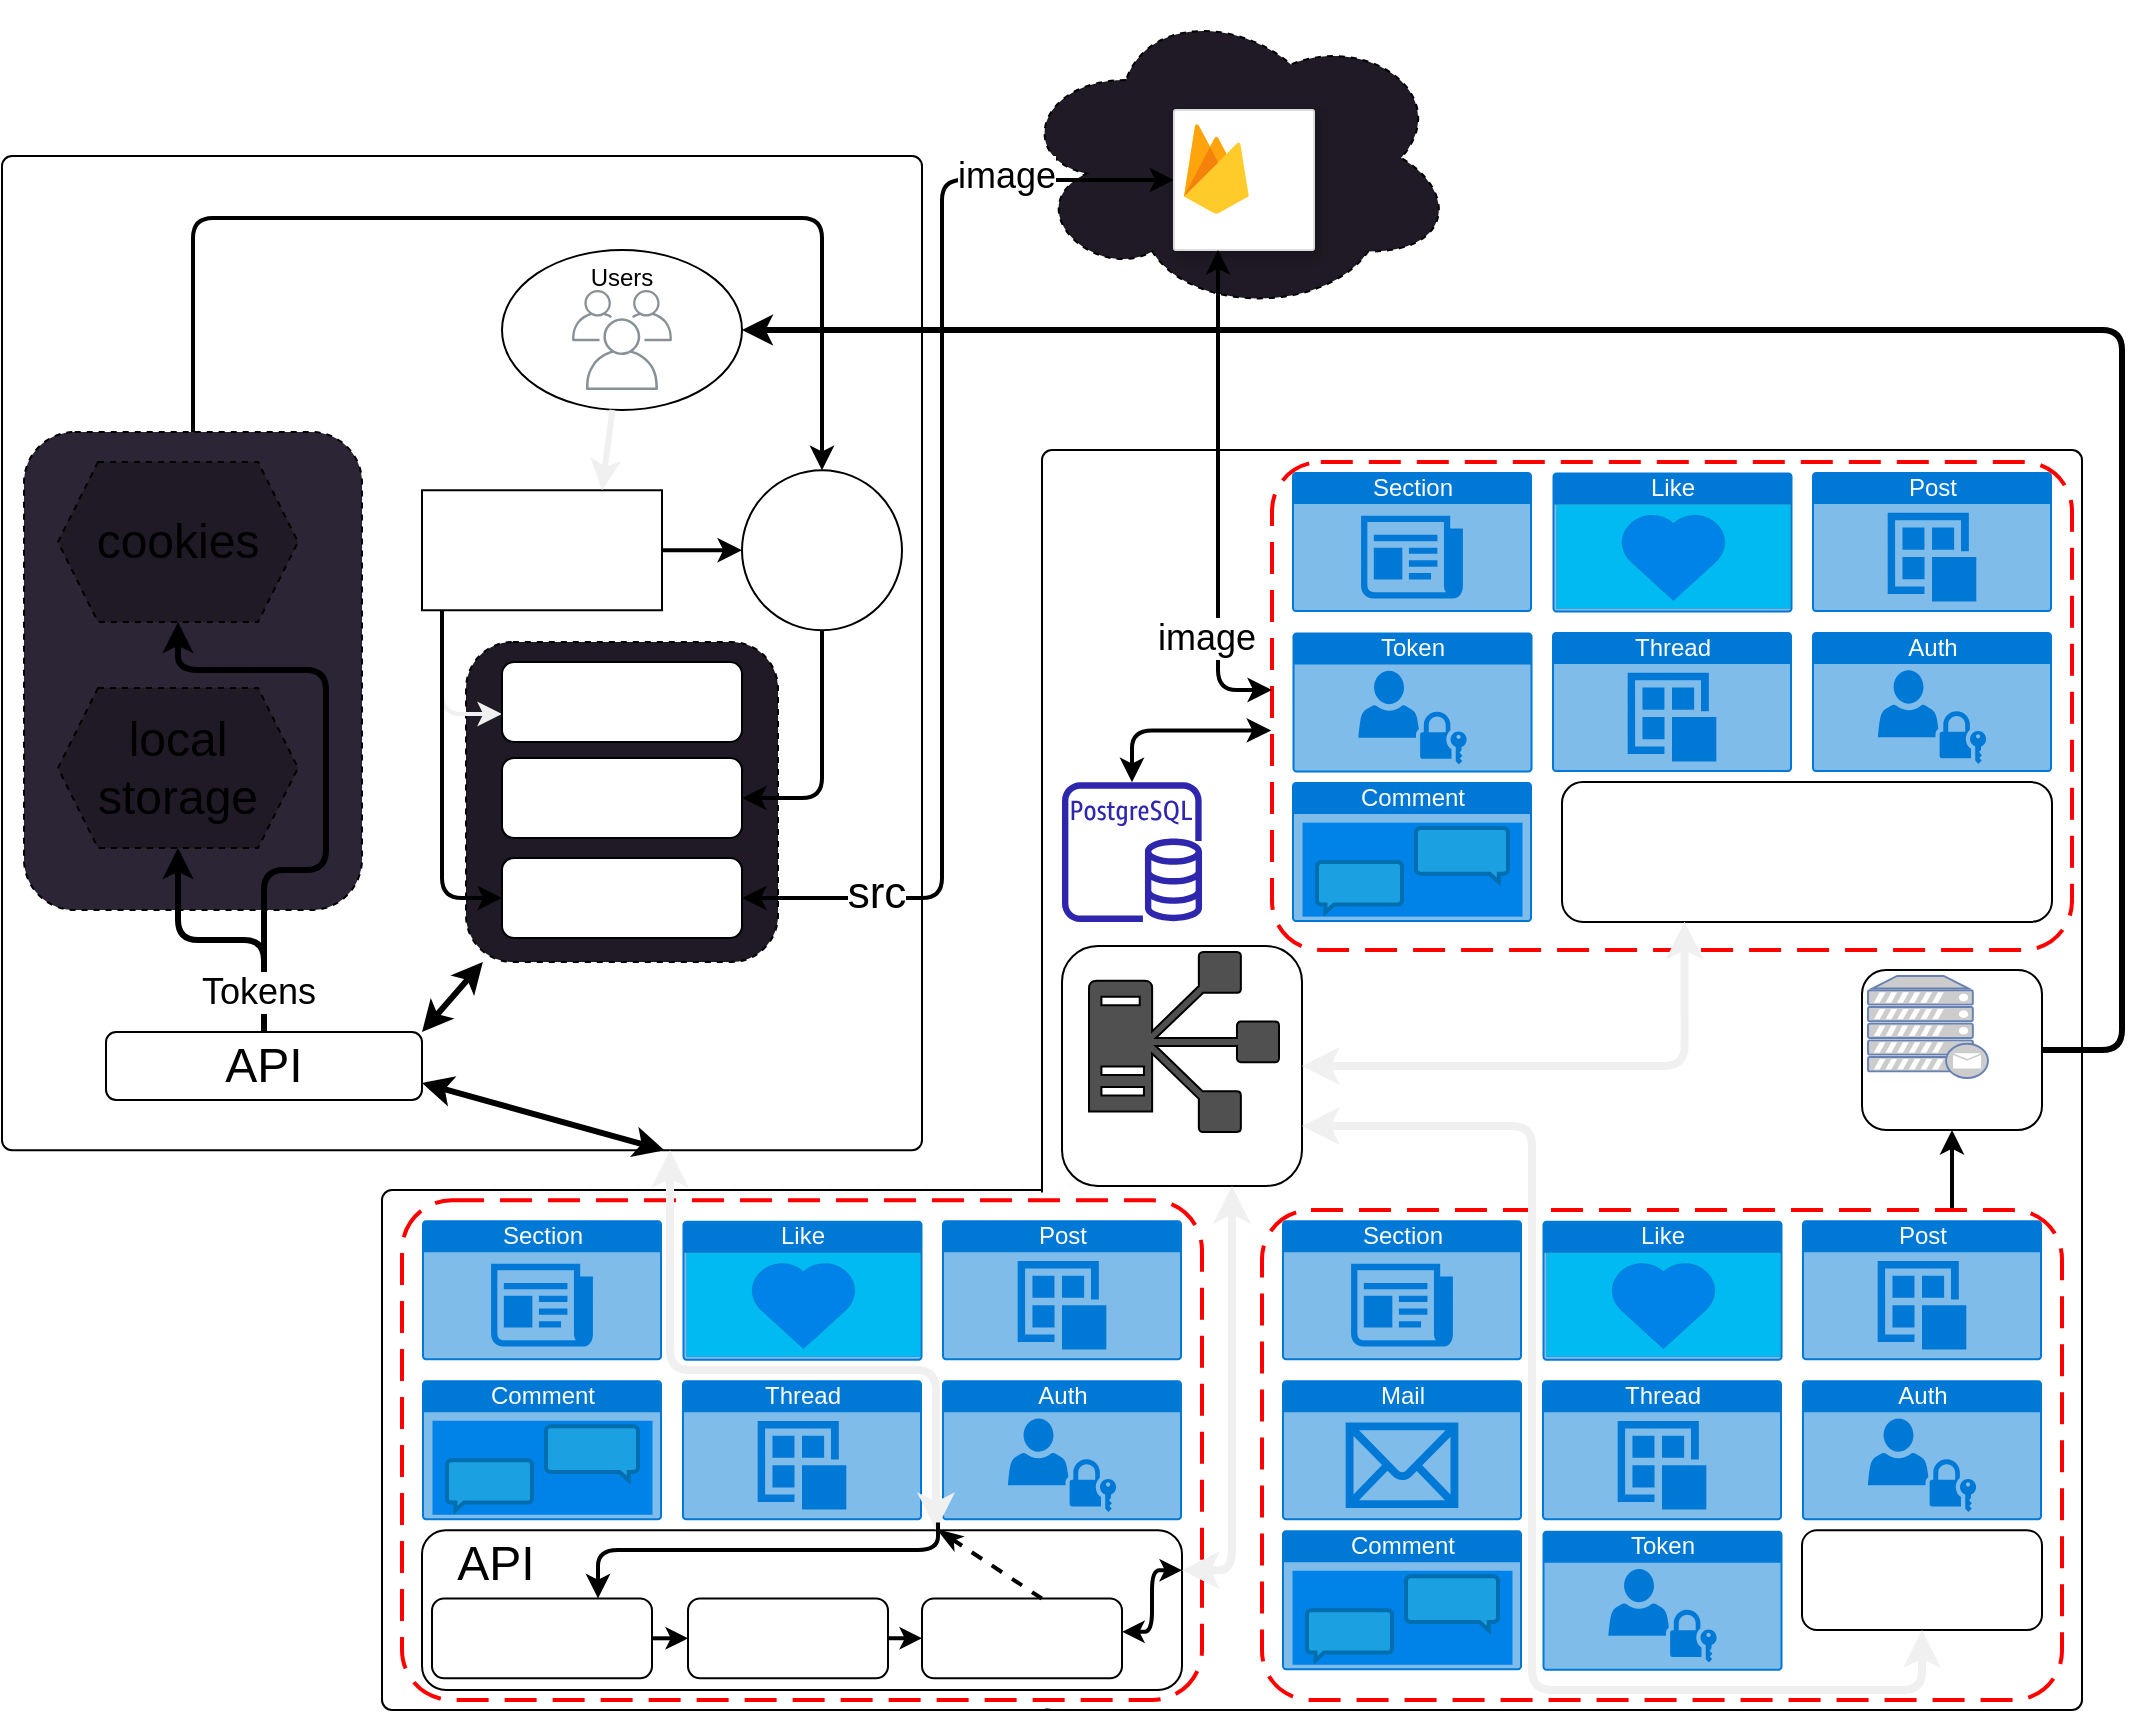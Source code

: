 <mxfile>
    <diagram id="AZbPqc1UuRkh7jB7EJS7" name="Page-1">
        <mxGraphModel dx="1686" dy="1294" grid="0" gridSize="10" guides="1" tooltips="1" connect="1" arrows="1" fold="1" page="0" pageScale="1" pageWidth="850" pageHeight="1100" math="0" shadow="0">
            <root>
                <mxCell id="0"/>
                <mxCell id="1" parent="0"/>
                <mxCell id="21" value="" style="html=1;shadow=0;dashed=0;shape=mxgraph.bootstrap.rrect;rSize=5;html=1;whiteSpace=wrap;verticalAlign=top;align=left;spacing=20;fontSize=14;rounded=1;glass=0;" parent="1" vertex="1">
                    <mxGeometry x="-190" y="-37" width="460" height="497.13" as="geometry"/>
                </mxCell>
                <mxCell id="265" style="edgeStyle=orthogonalEdgeStyle;html=1;entryX=0.5;entryY=0;entryDx=0;entryDy=0;strokeWidth=2;fontSize=22;startArrow=none;startFill=0;" edge="1" parent="1" source="264" target="13">
                    <mxGeometry relative="1" as="geometry">
                        <Array as="points">
                            <mxPoint x="-94" y="-6"/>
                            <mxPoint x="220" y="-6"/>
                        </Array>
                    </mxGeometry>
                </mxCell>
                <mxCell id="264" value="" style="rounded=1;whiteSpace=wrap;html=1;dashed=1;fontSize=22;fillColor=#2C2536;" vertex="1" parent="1">
                    <mxGeometry x="-179" y="101" width="169" height="239" as="geometry"/>
                </mxCell>
                <mxCell id="262" value="" style="ellipse;shape=cloud;whiteSpace=wrap;html=1;dashed=1;fontSize=18;fillColor=#201A26;" vertex="1" parent="1">
                    <mxGeometry x="317" y="-114" width="220" height="156" as="geometry"/>
                </mxCell>
                <mxCell id="248" style="edgeStyle=none;html=1;entryX=1;entryY=0;entryDx=0;entryDy=0;fontSize=24;strokeWidth=3;startArrow=classic;startFill=1;" edge="1" parent="1" source="247" target="246">
                    <mxGeometry relative="1" as="geometry"/>
                </mxCell>
                <mxCell id="247" value="" style="rounded=1;whiteSpace=wrap;html=1;fontSize=24;fillColor=#201A26;dashed=1;" vertex="1" parent="1">
                    <mxGeometry x="42" y="206" width="156" height="160" as="geometry"/>
                </mxCell>
                <mxCell id="102" value="" style="group;strokeColor=none;strokeWidth=0;" parent="1" vertex="1" connectable="0">
                    <mxGeometry y="110" width="850" height="630" as="geometry"/>
                </mxCell>
                <mxCell id="99" value="" style="html=1;shadow=0;dashed=0;shape=mxgraph.bootstrap.rrect;rSize=5;html=1;whiteSpace=wrap;verticalAlign=top;align=left;spacing=20;fontSize=14;rounded=1;glass=0;" parent="102" vertex="1">
                    <mxGeometry y="370" width="386" height="260" as="geometry"/>
                </mxCell>
                <mxCell id="28" value="" style="html=1;shadow=0;dashed=0;shape=mxgraph.bootstrap.rrect;rSize=5;html=1;whiteSpace=wrap;verticalAlign=top;align=left;spacing=20;fontSize=14;rounded=1;glass=0;" parent="102" vertex="1">
                    <mxGeometry x="330" width="520" height="630" as="geometry"/>
                </mxCell>
                <mxCell id="100" value="" style="rounded=0;whiteSpace=wrap;html=1;glass=0;sketch=0;strokeWidth=0;fontFamily=Helvetica;fontSize=30;strokeColor=none;" parent="102" vertex="1">
                    <mxGeometry x="320" y="371" width="120" height="258" as="geometry"/>
                </mxCell>
                <mxCell id="47" value="Post" style="html=1;strokeColor=none;fillColor=#0079D6;labelPosition=center;verticalLabelPosition=middle;verticalAlign=top;align=center;fontSize=12;outlineConnect=0;spacingTop=-6;fontColor=#FFFFFF;sketch=0;shape=mxgraph.sitemap.post;rounded=1;glass=0;" parent="102" vertex="1">
                    <mxGeometry x="280" y="385.12" width="120" height="70" as="geometry"/>
                </mxCell>
                <mxCell id="48" value="Auth" style="html=1;strokeColor=none;fillColor=#0079D6;labelPosition=center;verticalLabelPosition=middle;verticalAlign=top;align=center;fontSize=12;outlineConnect=0;spacingTop=-6;fontColor=#FFFFFF;sketch=0;shape=mxgraph.sitemap.login;rounded=1;glass=0;" parent="102" vertex="1">
                    <mxGeometry x="280" y="465.12" width="120" height="70" as="geometry"/>
                </mxCell>
                <mxCell id="53" value="Thread" style="html=1;strokeColor=none;fillColor=#0079D6;labelPosition=center;verticalLabelPosition=middle;verticalAlign=top;align=center;fontSize=12;outlineConnect=0;spacingTop=-6;fontColor=#FFFFFF;sketch=0;shape=mxgraph.sitemap.post;rounded=1;glass=0;" parent="102" vertex="1">
                    <mxGeometry x="150" y="465.12" width="120" height="70" as="geometry"/>
                </mxCell>
                <mxCell id="54" value="Section" style="html=1;strokeColor=none;fillColor=#0079D6;labelPosition=center;verticalLabelPosition=middle;verticalAlign=top;align=center;fontSize=12;outlineConnect=0;spacingTop=-6;fontColor=#FFFFFF;sketch=0;shape=mxgraph.sitemap.news;rounded=1;glass=0;" parent="102" vertex="1">
                    <mxGeometry x="20" y="385.12" width="120" height="70" as="geometry"/>
                </mxCell>
                <mxCell id="57" value="" style="group" parent="102" vertex="1" connectable="0">
                    <mxGeometry x="20" y="465.12" width="120" height="70" as="geometry"/>
                </mxCell>
                <mxCell id="49" value="Comment" style="html=1;strokeColor=none;fillColor=#0079D6;labelPosition=center;verticalLabelPosition=middle;verticalAlign=top;align=center;fontSize=12;outlineConnect=0;spacingTop=-6;fontColor=#FFFFFF;sketch=0;shape=mxgraph.sitemap.mail;rounded=1;glass=0;" parent="57" vertex="1">
                    <mxGeometry width="120" height="70" as="geometry"/>
                </mxCell>
                <mxCell id="55" value="" style="rounded=0;whiteSpace=wrap;html=1;glass=0;fontSize=16;fontColor=#ffffff;strokeColor=none;strokeWidth=0;fillColor=#0083E8;" parent="57" vertex="1">
                    <mxGeometry x="5" y="20" width="110" height="47" as="geometry"/>
                </mxCell>
                <mxCell id="51" value="" style="html=1;verticalLabelPosition=bottom;align=center;labelBackgroundColor=#ffffff;verticalAlign=top;strokeWidth=2;strokeColor=#006EAF;shadow=0;dashed=0;shape=mxgraph.ios7.icons.message;rounded=1;glass=0;fontSize=16;fontColor=#ffffff;fillColor=#1ba1e2;" parent="57" vertex="1">
                    <mxGeometry x="62" y="23" width="46" height="27" as="geometry"/>
                </mxCell>
                <mxCell id="56" value="" style="html=1;verticalLabelPosition=bottom;align=center;labelBackgroundColor=#ffffff;verticalAlign=top;strokeWidth=2;strokeColor=#006EAF;shadow=0;dashed=0;shape=mxgraph.ios7.icons.message;rounded=1;glass=0;fontSize=16;fontColor=#ffffff;fillColor=#1ba1e2;direction=east;flipV=0;flipH=1;" parent="57" vertex="1">
                    <mxGeometry x="12.5" y="40" width="42.5" height="25" as="geometry"/>
                </mxCell>
                <mxCell id="63" value="" style="group" parent="102" vertex="1" connectable="0">
                    <mxGeometry x="150" y="385.12" width="120" height="70" as="geometry"/>
                </mxCell>
                <mxCell id="60" value="Like" style="html=1;strokeColor=none;fillColor=#0079D6;labelPosition=center;verticalLabelPosition=middle;verticalAlign=top;align=center;fontSize=12;outlineConnect=0;spacingTop=-6;fontColor=#FFFFFF;sketch=0;shape=mxgraph.sitemap.user;rounded=0;glass=0;strokeWidth=0;" parent="63" vertex="1">
                    <mxGeometry width="120" height="70" as="geometry"/>
                </mxCell>
                <mxCell id="62" value="" style="rounded=0;whiteSpace=wrap;html=1;glass=0;sketch=0;strokeWidth=0;fontFamily=Helvetica;fontSize=12;fontColor=#FFFFFF;fillColor=#02BAF2;" parent="63" vertex="1">
                    <mxGeometry x="2" y="16" width="117" height="52" as="geometry"/>
                </mxCell>
                <mxCell id="61" value="" style="verticalLabelPosition=bottom;verticalAlign=top;html=1;shape=mxgraph.basic.heart;rounded=0;glass=0;strokeWidth=0;fontSize=16;fontColor=#FFFFFF;fillColor=#0083E8;" parent="63" vertex="1">
                    <mxGeometry x="33.25" y="20" width="54.5" height="44" as="geometry"/>
                </mxCell>
                <mxCell id="45" value="" style="rounded=1;arcSize=10;dashed=1;strokeColor=#ff0000;fillColor=none;gradientColor=none;dashPattern=8 4;strokeWidth=2;glass=0;fontSize=16;fontColor=#FFFFFF;" parent="102" vertex="1">
                    <mxGeometry x="10" y="375.12" width="400" height="249.87" as="geometry"/>
                </mxCell>
                <mxCell id="104" value="" style="text;html=1;strokeColor=default;fillColor=none;align=center;verticalAlign=middle;whiteSpace=wrap;rounded=1;glass=0;sketch=0;strokeWidth=1;fontFamily=Helvetica;fontSize=18;fontColor=#FFFFFF;labelPosition=center;verticalLabelPosition=middle;" parent="102" vertex="1">
                    <mxGeometry x="20" y="540.12" width="380" height="79.88" as="geometry"/>
                </mxCell>
                <mxCell id="83" value="Post" style="html=1;strokeColor=none;fillColor=#0079D6;labelPosition=center;verticalLabelPosition=middle;verticalAlign=top;align=center;fontSize=12;outlineConnect=0;spacingTop=-6;fontColor=#FFFFFF;sketch=0;shape=mxgraph.sitemap.post;rounded=1;glass=0;" parent="102" vertex="1">
                    <mxGeometry x="710" y="385.12" width="120" height="70" as="geometry"/>
                </mxCell>
                <mxCell id="84" value="Auth" style="html=1;strokeColor=none;fillColor=#0079D6;labelPosition=center;verticalLabelPosition=middle;verticalAlign=top;align=center;fontSize=12;outlineConnect=0;spacingTop=-6;fontColor=#FFFFFF;sketch=0;shape=mxgraph.sitemap.login;rounded=1;glass=0;" parent="102" vertex="1">
                    <mxGeometry x="710" y="465.12" width="120" height="70" as="geometry"/>
                </mxCell>
                <mxCell id="85" value="Mail" style="html=1;strokeColor=none;fillColor=#0079D6;labelPosition=center;verticalLabelPosition=middle;verticalAlign=top;align=center;fontSize=12;outlineConnect=0;spacingTop=-6;fontColor=#FFFFFF;sketch=0;shape=mxgraph.sitemap.mail;rounded=1;glass=0;" parent="102" vertex="1">
                    <mxGeometry x="450" y="465.12" width="120" height="70" as="geometry"/>
                </mxCell>
                <mxCell id="86" value="Thread" style="html=1;strokeColor=none;fillColor=#0079D6;labelPosition=center;verticalLabelPosition=middle;verticalAlign=top;align=center;fontSize=12;outlineConnect=0;spacingTop=-6;fontColor=#FFFFFF;sketch=0;shape=mxgraph.sitemap.post;rounded=1;glass=0;" parent="102" vertex="1">
                    <mxGeometry x="580" y="465.12" width="120" height="70" as="geometry"/>
                </mxCell>
                <mxCell id="87" value="Section" style="html=1;strokeColor=none;fillColor=#0079D6;labelPosition=center;verticalLabelPosition=middle;verticalAlign=top;align=center;fontSize=12;outlineConnect=0;spacingTop=-6;fontColor=#FFFFFF;sketch=0;shape=mxgraph.sitemap.news;rounded=1;glass=0;" parent="102" vertex="1">
                    <mxGeometry x="450" y="385.12" width="120" height="70" as="geometry"/>
                </mxCell>
                <mxCell id="88" value="" style="group" parent="102" vertex="1" connectable="0">
                    <mxGeometry x="450" y="540.12" width="120" height="70" as="geometry"/>
                </mxCell>
                <mxCell id="89" value="Comment" style="html=1;strokeColor=none;fillColor=#0079D6;labelPosition=center;verticalLabelPosition=middle;verticalAlign=top;align=center;fontSize=12;outlineConnect=0;spacingTop=-6;fontColor=#FFFFFF;sketch=0;shape=mxgraph.sitemap.mail;rounded=1;glass=0;" parent="88" vertex="1">
                    <mxGeometry width="120" height="70" as="geometry"/>
                </mxCell>
                <mxCell id="90" value="" style="rounded=0;whiteSpace=wrap;html=1;glass=0;fontSize=16;fontColor=#ffffff;strokeColor=none;strokeWidth=0;fillColor=#0083E8;" parent="88" vertex="1">
                    <mxGeometry x="5" y="20" width="110" height="47" as="geometry"/>
                </mxCell>
                <mxCell id="91" value="" style="html=1;verticalLabelPosition=bottom;align=center;labelBackgroundColor=#ffffff;verticalAlign=top;strokeWidth=2;strokeColor=#006EAF;shadow=0;dashed=0;shape=mxgraph.ios7.icons.message;rounded=1;glass=0;fontSize=16;fontColor=#ffffff;fillColor=#1ba1e2;" parent="88" vertex="1">
                    <mxGeometry x="62" y="23" width="46" height="27" as="geometry"/>
                </mxCell>
                <mxCell id="92" value="" style="html=1;verticalLabelPosition=bottom;align=center;labelBackgroundColor=#ffffff;verticalAlign=top;strokeWidth=2;strokeColor=#006EAF;shadow=0;dashed=0;shape=mxgraph.ios7.icons.message;rounded=1;glass=0;fontSize=16;fontColor=#ffffff;fillColor=#1ba1e2;direction=east;flipV=0;flipH=1;" parent="88" vertex="1">
                    <mxGeometry x="12.5" y="40" width="42.5" height="25" as="geometry"/>
                </mxCell>
                <mxCell id="93" value="" style="group" parent="102" vertex="1" connectable="0">
                    <mxGeometry x="580" y="385.12" width="120" height="70" as="geometry"/>
                </mxCell>
                <mxCell id="94" value="Like" style="html=1;strokeColor=none;fillColor=#0079D6;labelPosition=center;verticalLabelPosition=middle;verticalAlign=top;align=center;fontSize=12;outlineConnect=0;spacingTop=-6;fontColor=#FFFFFF;sketch=0;shape=mxgraph.sitemap.user;rounded=0;glass=0;strokeWidth=0;" parent="93" vertex="1">
                    <mxGeometry width="120" height="70" as="geometry"/>
                </mxCell>
                <mxCell id="95" value="" style="rounded=0;whiteSpace=wrap;html=1;glass=0;sketch=0;strokeWidth=0;fontFamily=Helvetica;fontSize=12;fontColor=#FFFFFF;fillColor=#02BAF2;" parent="93" vertex="1">
                    <mxGeometry x="2" y="16" width="117" height="52" as="geometry"/>
                </mxCell>
                <mxCell id="96" value="" style="verticalLabelPosition=bottom;verticalAlign=top;html=1;shape=mxgraph.basic.heart;rounded=0;glass=0;strokeWidth=0;fontSize=16;fontColor=#FFFFFF;fillColor=#0083E8;" parent="93" vertex="1">
                    <mxGeometry x="33.25" y="20" width="54.5" height="44" as="geometry"/>
                </mxCell>
                <mxCell id="158" style="edgeStyle=orthogonalEdgeStyle;html=1;strokeWidth=2;fontColor=#878787;" parent="102" source="97" target="44" edge="1">
                    <mxGeometry relative="1" as="geometry">
                        <Array as="points">
                            <mxPoint x="785" y="380"/>
                            <mxPoint x="785" y="380"/>
                        </Array>
                    </mxGeometry>
                </mxCell>
                <mxCell id="97" value="" style="rounded=1;arcSize=10;dashed=1;strokeColor=#ff0000;fillColor=none;gradientColor=none;dashPattern=8 4;strokeWidth=2;glass=0;fontSize=16;fontColor=#FFFFFF;" parent="102" vertex="1">
                    <mxGeometry x="440" y="380.06" width="400" height="244.93" as="geometry"/>
                </mxCell>
                <mxCell id="105" value="Core" style="text;html=1;strokeColor=default;fillColor=none;align=center;verticalAlign=middle;whiteSpace=wrap;rounded=1;glass=0;sketch=0;strokeWidth=1;fontFamily=Helvetica;fontSize=30;fontColor=#FFFFFF;" parent="102" vertex="1">
                    <mxGeometry x="710" y="540.12" width="120" height="49.88" as="geometry"/>
                </mxCell>
                <mxCell id="106" value="Token" style="html=1;strokeColor=none;fillColor=#0079D6;labelPosition=center;verticalLabelPosition=middle;verticalAlign=top;align=center;fontSize=12;outlineConnect=0;spacingTop=-6;fontColor=#FFFFFF;sketch=0;shape=mxgraph.sitemap.login;rounded=0;glass=0;strokeWidth=0;fontFamily=Helvetica;" parent="102" vertex="1">
                    <mxGeometry x="580" y="540.12" width="120" height="70" as="geometry"/>
                </mxCell>
                <mxCell id="120" value="" style="group;strokeWidth=0;" parent="102" vertex="1" connectable="0">
                    <mxGeometry x="340" y="248" width="120" height="120" as="geometry"/>
                </mxCell>
                <mxCell id="118" value="" style="rounded=1;whiteSpace=wrap;html=1;glass=0;sketch=0;strokeWidth=1;fontFamily=Helvetica;fontSize=30;" parent="120" vertex="1">
                    <mxGeometry width="120" height="120" as="geometry"/>
                </mxCell>
                <mxCell id="50" value="" style="sketch=0;pointerEvents=1;shadow=0;dashed=0;html=1;strokeColor=default;labelPosition=center;verticalLabelPosition=bottom;verticalAlign=top;align=center;fillColor=#505050;shape=mxgraph.mscae.oms.dependency_monitor;rounded=1;glass=0;fontSize=16;fontColor=#FFFFFF;" parent="120" vertex="1">
                    <mxGeometry x="13.5" y="3" width="95" height="90" as="geometry"/>
                </mxCell>
                <mxCell id="119" value="DI container" style="text;html=1;strokeColor=none;fillColor=none;align=center;verticalAlign=middle;whiteSpace=wrap;rounded=0;glass=0;sketch=0;strokeWidth=0;fontFamily=Helvetica;fontSize=20;fontColor=#FFFFFF;" parent="120" vertex="1">
                    <mxGeometry x="2" y="90" width="116" height="30" as="geometry"/>
                </mxCell>
                <mxCell id="125" value="Post" style="html=1;strokeColor=none;fillColor=#0079D6;labelPosition=center;verticalLabelPosition=middle;verticalAlign=top;align=center;fontSize=12;outlineConnect=0;spacingTop=-6;fontColor=#FFFFFF;sketch=0;shape=mxgraph.sitemap.post;rounded=1;glass=0;" parent="102" vertex="1">
                    <mxGeometry x="715" y="11.06" width="120" height="70" as="geometry"/>
                </mxCell>
                <mxCell id="126" value="Auth" style="html=1;strokeColor=none;fillColor=#0079D6;labelPosition=center;verticalLabelPosition=middle;verticalAlign=top;align=center;fontSize=12;outlineConnect=0;spacingTop=-6;fontColor=#FFFFFF;sketch=0;shape=mxgraph.sitemap.login;rounded=1;glass=0;" parent="102" vertex="1">
                    <mxGeometry x="715" y="91.06" width="120" height="70" as="geometry"/>
                </mxCell>
                <mxCell id="128" value="Thread" style="html=1;strokeColor=none;fillColor=#0079D6;labelPosition=center;verticalLabelPosition=middle;verticalAlign=top;align=center;fontSize=12;outlineConnect=0;spacingTop=-6;fontColor=#FFFFFF;sketch=0;shape=mxgraph.sitemap.post;rounded=1;glass=0;" parent="102" vertex="1">
                    <mxGeometry x="585" y="91.06" width="120" height="70" as="geometry"/>
                </mxCell>
                <mxCell id="129" value="Section" style="html=1;strokeColor=none;fillColor=#0079D6;labelPosition=center;verticalLabelPosition=middle;verticalAlign=top;align=center;fontSize=12;outlineConnect=0;spacingTop=-6;fontColor=#FFFFFF;sketch=0;shape=mxgraph.sitemap.news;rounded=1;glass=0;" parent="102" vertex="1">
                    <mxGeometry x="455" y="11.06" width="120" height="70" as="geometry"/>
                </mxCell>
                <mxCell id="130" value="" style="group" parent="102" vertex="1" connectable="0">
                    <mxGeometry x="455" y="166.06" width="120" height="70" as="geometry"/>
                </mxCell>
                <mxCell id="131" value="Comment" style="html=1;strokeColor=none;fillColor=#0079D6;labelPosition=center;verticalLabelPosition=middle;verticalAlign=top;align=center;fontSize=12;outlineConnect=0;spacingTop=-6;fontColor=#FFFFFF;sketch=0;shape=mxgraph.sitemap.mail;rounded=1;glass=0;" parent="130" vertex="1">
                    <mxGeometry width="120" height="70" as="geometry"/>
                </mxCell>
                <mxCell id="132" value="" style="rounded=0;whiteSpace=wrap;html=1;glass=0;fontSize=16;fontColor=#ffffff;strokeColor=none;strokeWidth=0;fillColor=#0083E8;" parent="130" vertex="1">
                    <mxGeometry x="5" y="20" width="110" height="47" as="geometry"/>
                </mxCell>
                <mxCell id="133" value="" style="html=1;verticalLabelPosition=bottom;align=center;labelBackgroundColor=#ffffff;verticalAlign=top;strokeWidth=2;strokeColor=#006EAF;shadow=0;dashed=0;shape=mxgraph.ios7.icons.message;rounded=1;glass=0;fontSize=16;fontColor=#ffffff;fillColor=#1ba1e2;" parent="130" vertex="1">
                    <mxGeometry x="62" y="23" width="46" height="27" as="geometry"/>
                </mxCell>
                <mxCell id="134" value="" style="html=1;verticalLabelPosition=bottom;align=center;labelBackgroundColor=#ffffff;verticalAlign=top;strokeWidth=2;strokeColor=#006EAF;shadow=0;dashed=0;shape=mxgraph.ios7.icons.message;rounded=1;glass=0;fontSize=16;fontColor=#ffffff;fillColor=#1ba1e2;direction=east;flipV=0;flipH=1;" parent="130" vertex="1">
                    <mxGeometry x="12.5" y="40" width="42.5" height="25" as="geometry"/>
                </mxCell>
                <mxCell id="135" value="" style="group" parent="102" vertex="1" connectable="0">
                    <mxGeometry x="585" y="11.06" width="120" height="70" as="geometry"/>
                </mxCell>
                <mxCell id="136" value="Like" style="html=1;strokeColor=none;fillColor=#0079D6;labelPosition=center;verticalLabelPosition=middle;verticalAlign=top;align=center;fontSize=12;outlineConnect=0;spacingTop=-6;fontColor=#FFFFFF;sketch=0;shape=mxgraph.sitemap.user;rounded=0;glass=0;strokeWidth=0;" parent="135" vertex="1">
                    <mxGeometry width="120" height="70" as="geometry"/>
                </mxCell>
                <mxCell id="137" value="" style="rounded=0;whiteSpace=wrap;html=1;glass=0;sketch=0;strokeWidth=0;fontFamily=Helvetica;fontSize=12;fontColor=#FFFFFF;fillColor=#02BAF2;" parent="135" vertex="1">
                    <mxGeometry x="2" y="16" width="117" height="52" as="geometry"/>
                </mxCell>
                <mxCell id="138" value="" style="verticalLabelPosition=bottom;verticalAlign=top;html=1;shape=mxgraph.basic.heart;rounded=0;glass=0;strokeWidth=0;fontSize=16;fontColor=#FFFFFF;fillColor=#0083E8;" parent="135" vertex="1">
                    <mxGeometry x="33.25" y="20" width="54.5" height="44" as="geometry"/>
                </mxCell>
                <mxCell id="139" value="" style="rounded=1;arcSize=10;dashed=1;strokeColor=#ff0000;fillColor=none;gradientColor=none;dashPattern=8 4;strokeWidth=2;glass=0;fontSize=16;fontColor=#FFFFFF;" parent="102" vertex="1">
                    <mxGeometry x="445" y="6" width="400" height="244" as="geometry"/>
                </mxCell>
                <mxCell id="140" value="DB" style="text;html=1;strokeColor=default;fillColor=none;align=center;verticalAlign=middle;whiteSpace=wrap;rounded=1;glass=0;sketch=0;strokeWidth=1;fontFamily=Helvetica;fontSize=30;fontColor=#FFFFFF;" parent="102" vertex="1">
                    <mxGeometry x="590" y="166.06" width="245" height="69.88" as="geometry"/>
                </mxCell>
                <mxCell id="141" value="Token" style="html=1;strokeColor=none;fillColor=#0079D6;labelPosition=center;verticalLabelPosition=middle;verticalAlign=top;align=center;fontSize=12;outlineConnect=0;spacingTop=-6;fontColor=#FFFFFF;sketch=0;shape=mxgraph.sitemap.login;rounded=0;glass=0;strokeWidth=0;fontFamily=Helvetica;" parent="102" vertex="1">
                    <mxGeometry x="455" y="91.06" width="120" height="70" as="geometry"/>
                </mxCell>
                <mxCell id="145" value="" style="endArrow=classic;html=1;strokeColor=#F0F0F0;strokeWidth=4;fontFamily=Helvetica;fontSize=20;fontColor=#FFFFFF;exitX=0.25;exitY=1;exitDx=0;exitDy=0;entryX=1;entryY=0.5;entryDx=0;entryDy=0;edgeStyle=orthogonalEdgeStyle;startArrow=classic;startFill=1;" parent="102" source="140" target="118" edge="1">
                    <mxGeometry width="50" height="50" relative="1" as="geometry">
                        <mxPoint x="570" y="360" as="sourcePoint"/>
                        <mxPoint x="620" y="310" as="targetPoint"/>
                    </mxGeometry>
                </mxCell>
                <mxCell id="148" value="" style="endArrow=classic;startArrow=classic;html=1;strokeColor=#F0F0F0;strokeWidth=4;fontFamily=Helvetica;fontSize=20;fontColor=#FFFFFF;entryX=0.5;entryY=1;entryDx=0;entryDy=0;edgeStyle=orthogonalEdgeStyle;" parent="102" target="105" edge="1">
                    <mxGeometry width="50" height="50" relative="1" as="geometry">
                        <mxPoint x="460" y="338" as="sourcePoint"/>
                        <mxPoint x="705" y="575.06" as="targetPoint"/>
                        <Array as="points">
                            <mxPoint x="575" y="338"/>
                            <mxPoint x="575" y="620"/>
                            <mxPoint x="770" y="620"/>
                        </Array>
                    </mxGeometry>
                </mxCell>
                <mxCell id="149" value="" style="endArrow=classic;startArrow=classic;html=1;strokeColor=#F0F0F0;strokeWidth=4;fontFamily=Helvetica;fontSize=20;fontColor=#FFFFFF;entryX=0.75;entryY=1;entryDx=0;entryDy=0;edgeStyle=orthogonalEdgeStyle;exitX=1;exitY=0.25;exitDx=0;exitDy=0;" parent="102" source="104" edge="1">
                    <mxGeometry width="50" height="50" relative="1" as="geometry">
                        <mxPoint x="396" y="580.09" as="sourcePoint"/>
                        <mxPoint x="425.0" y="368" as="targetPoint"/>
                        <Array as="points">
                            <mxPoint x="425" y="560"/>
                        </Array>
                    </mxGeometry>
                </mxCell>
                <mxCell id="153" value="" style="endArrow=classic;startArrow=classic;html=1;strokeColor=#F0F0F0;strokeWidth=4;fontFamily=Helvetica;fontSize=20;fontColor=#FFFFFF;elbow=vertical;edgeStyle=orthogonalEdgeStyle;" parent="102" edge="1">
                    <mxGeometry width="50" height="50" relative="1" as="geometry">
                        <mxPoint x="277" y="540.12" as="sourcePoint"/>
                        <mxPoint x="144" y="350.13" as="targetPoint"/>
                        <Array as="points">
                            <mxPoint x="277" y="460"/>
                            <mxPoint x="144" y="460"/>
                        </Array>
                    </mxGeometry>
                </mxCell>
                <mxCell id="32" value="Backend" style="text;html=1;strokeColor=none;fillColor=none;align=center;verticalAlign=middle;whiteSpace=wrap;rounded=0;glass=0;fontColor=#FFFFFF;fontSize=16;" parent="102" vertex="1">
                    <mxGeometry x="330" width="80" height="20" as="geometry"/>
                </mxCell>
                <mxCell id="71" value="" style="group" parent="102" vertex="1" connectable="0">
                    <mxGeometry x="740" y="260" width="90" height="80" as="geometry"/>
                </mxCell>
                <mxCell id="43" value="" style="rounded=1;whiteSpace=wrap;html=1;glass=0;fontSize=16;fontColor=#FFFFFF;" parent="71" vertex="1">
                    <mxGeometry width="90" height="80" as="geometry"/>
                </mxCell>
                <mxCell id="42" value="" style="fontColor=#0066CC;verticalAlign=top;verticalLabelPosition=bottom;labelPosition=center;align=center;html=1;outlineConnect=0;fillColor=#CCCCCC;strokeColor=#6881B3;gradientColor=none;gradientDirection=north;strokeWidth=2;shape=mxgraph.networks.mail_server;rounded=1;glass=0;fontSize=16;" parent="71" vertex="1">
                    <mxGeometry x="3" y="3" width="60" height="51" as="geometry"/>
                </mxCell>
                <mxCell id="44" value="Nodemailer" style="text;html=1;strokeColor=none;fillColor=none;align=center;verticalAlign=middle;whiteSpace=wrap;rounded=0;glass=0;fontSize=16;fontColor=#FFFFFF;" parent="71" vertex="1">
                    <mxGeometry x="15" y="50" width="60" height="30" as="geometry"/>
                </mxCell>
                <mxCell id="37" value="" style="sketch=0;outlineConnect=0;fontColor=#232F3E;gradientColor=none;fillColor=#2E27AD;strokeColor=none;dashed=0;verticalLabelPosition=bottom;verticalAlign=top;align=center;html=1;fontSize=12;fontStyle=0;aspect=fixed;pointerEvents=1;shape=mxgraph.aws4.rds_postgresql_instance;rounded=1;glass=0;" parent="102" vertex="1">
                    <mxGeometry x="340" y="166.06" width="70" height="70" as="geometry"/>
                </mxCell>
                <mxCell id="157" value="" style="endArrow=classic;startArrow=classic;html=1;strokeWidth=2;fontColor=#878787;entryX=-0.001;entryY=0.55;entryDx=0;entryDy=0;entryPerimeter=0;edgeStyle=orthogonalEdgeStyle;" parent="102" source="37" target="139" edge="1">
                    <mxGeometry width="50" height="50" relative="1" as="geometry">
                        <mxPoint x="290" y="190" as="sourcePoint"/>
                        <mxPoint x="340" y="140" as="targetPoint"/>
                        <Array as="points">
                            <mxPoint x="375" y="140"/>
                        </Array>
                    </mxGeometry>
                </mxCell>
                <mxCell id="237" style="edgeStyle=orthogonalEdgeStyle;html=1;strokeWidth=2;fontSize=18;fontColor=#878787;startSize=5;endSize=5;" parent="102" source="232" target="235" edge="1">
                    <mxGeometry relative="1" as="geometry"/>
                </mxCell>
                <mxCell id="232" value="Decorators" style="text;html=1;strokeColor=default;fillColor=none;align=center;verticalAlign=middle;whiteSpace=wrap;rounded=1;glass=0;sketch=0;strokeWidth=1;fontFamily=Helvetica;fontSize=18;fontColor=#FFFFFF;" parent="102" vertex="1">
                    <mxGeometry x="153" y="574.24" width="100" height="39.88" as="geometry"/>
                </mxCell>
                <mxCell id="236" style="edgeStyle=orthogonalEdgeStyle;html=1;entryX=0;entryY=0.5;entryDx=0;entryDy=0;strokeWidth=2;fontSize=18;fontColor=#878787;startSize=5;endSize=5;" parent="102" source="233" target="232" edge="1">
                    <mxGeometry relative="1" as="geometry"/>
                </mxCell>
                <mxCell id="233" value="Middlewares" style="text;html=1;strokeColor=default;fillColor=none;align=center;verticalAlign=middle;whiteSpace=wrap;rounded=1;glass=0;sketch=0;strokeWidth=1;fontFamily=Helvetica;fontSize=18;fontColor=#FFFFFF;" parent="102" vertex="1">
                    <mxGeometry x="25" y="574.24" width="110" height="39.88" as="geometry"/>
                </mxCell>
                <mxCell id="241" style="edgeStyle=orthogonalEdgeStyle;html=1;strokeWidth=2;fontSize=18;fontColor=#878787;startArrow=classic;startFill=1;entryX=1;entryY=0.25;entryDx=0;entryDy=0;exitX=1.001;exitY=0.417;exitDx=0;exitDy=0;exitPerimeter=0;endSize=5;startSize=5;" parent="102" source="235" target="104" edge="1">
                    <mxGeometry relative="1" as="geometry">
                        <mxPoint x="365" y="590.149" as="sourcePoint"/>
                        <mxPoint x="395" y="560" as="targetPoint"/>
                        <Array as="points">
                            <mxPoint x="385" y="591"/>
                            <mxPoint x="385" y="560"/>
                        </Array>
                    </mxGeometry>
                </mxCell>
                <mxCell id="235" value="Controllers" style="text;html=1;strokeColor=default;fillColor=none;align=center;verticalAlign=middle;whiteSpace=wrap;rounded=1;glass=0;sketch=0;strokeWidth=1;fontFamily=Helvetica;fontSize=18;fontColor=#FFFFFF;" parent="102" vertex="1">
                    <mxGeometry x="270" y="574.24" width="100" height="39.88" as="geometry"/>
                </mxCell>
                <mxCell id="238" value="" style="endArrow=classic;html=1;strokeWidth=2;fontSize=18;fontColor=#878787;exitX=0.679;exitY=0.001;exitDx=0;exitDy=0;exitPerimeter=0;edgeStyle=orthogonalEdgeStyle;entryX=0.75;entryY=0;entryDx=0;entryDy=0;" parent="102" target="233" edge="1">
                    <mxGeometry width="50" height="50" relative="1" as="geometry">
                        <mxPoint x="278.02" y="536.2" as="sourcePoint"/>
                        <mxPoint x="80" y="560" as="targetPoint"/>
                        <Array as="points">
                            <mxPoint x="278" y="550"/>
                            <mxPoint x="108" y="550"/>
                            <mxPoint x="108" y="574"/>
                        </Array>
                    </mxGeometry>
                </mxCell>
                <mxCell id="242" value="API" style="text;html=1;align=center;verticalAlign=middle;whiteSpace=wrap;rounded=0;fontSize=24;" parent="102" vertex="1">
                    <mxGeometry x="27" y="542.12" width="60" height="30" as="geometry"/>
                </mxCell>
                <mxCell id="244" value="" style="curved=1;endArrow=classicThin;html=1;strokeWidth=2;fontSize=24;fontColor=#878787;entryX=0.679;entryY=-0.002;entryDx=0;entryDy=0;entryPerimeter=0;endFill=1;dashed=1;" parent="102" source="235" target="104" edge="1">
                    <mxGeometry width="50" height="50" relative="1" as="geometry">
                        <mxPoint x="300" y="610" as="sourcePoint"/>
                        <mxPoint x="350" y="560" as="targetPoint"/>
                        <Array as="points">
                            <mxPoint x="330" y="574"/>
                        </Array>
                    </mxGeometry>
                </mxCell>
                <mxCell id="24" value="Frontend" style="text;html=1;strokeColor=none;fillColor=none;align=center;verticalAlign=middle;whiteSpace=wrap;rounded=0;glass=0;fontColor=#FFFFFF;fontSize=17;" parent="102" vertex="1">
                    <mxGeometry x="30" y="-10" width="60" height="30" as="geometry"/>
                </mxCell>
                <mxCell id="14" style="edgeStyle=orthogonalEdgeStyle;html=1;entryX=0;entryY=0.5;entryDx=0;entryDy=0;strokeWidth=2;fontColor=#FFFFFF;" parent="1" source="4" target="13" edge="1">
                    <mxGeometry relative="1" as="geometry">
                        <Array as="points">
                            <mxPoint x="170" y="160"/>
                            <mxPoint x="170" y="160"/>
                        </Array>
                    </mxGeometry>
                </mxCell>
                <mxCell id="26" style="edgeStyle=orthogonalEdgeStyle;html=1;strokeColor=#F0F0F0;strokeWidth=2;fontColor=#FFFFFF;" parent="1" source="4" target="7" edge="1">
                    <mxGeometry relative="1" as="geometry">
                        <Array as="points">
                            <mxPoint x="30" y="242"/>
                        </Array>
                    </mxGeometry>
                </mxCell>
                <mxCell id="256" style="edgeStyle=orthogonalEdgeStyle;html=1;entryX=0;entryY=0.5;entryDx=0;entryDy=0;strokeWidth=2;fontSize=18;startArrow=none;startFill=0;" edge="1" parent="1" source="4" target="16">
                    <mxGeometry relative="1" as="geometry">
                        <Array as="points">
                            <mxPoint x="30" y="334"/>
                        </Array>
                    </mxGeometry>
                </mxCell>
                <mxCell id="4" value="&lt;font color=&quot;#ffffff&quot;&gt;Fordev&lt;br&gt;(web-application page)&lt;br&gt;&lt;/font&gt;" style="rounded=0;whiteSpace=wrap;html=1;fontColor=none;" parent="1" vertex="1">
                    <mxGeometry x="20" y="130.13" width="120" height="60" as="geometry"/>
                </mxCell>
                <mxCell id="5" value="" style="group" parent="1" vertex="1" connectable="0">
                    <mxGeometry x="60" y="10" width="120" height="80" as="geometry"/>
                </mxCell>
                <mxCell id="2" value="Users" style="ellipse;whiteSpace=wrap;html=1;verticalAlign=top;" parent="5" vertex="1">
                    <mxGeometry width="120" height="80" as="geometry"/>
                </mxCell>
                <mxCell id="3" value="users" style="sketch=0;outlineConnect=0;gradientColor=none;fontColor=none;strokeColor=none;fillColor=#879196;dashed=0;verticalLabelPosition=bottom;verticalAlign=top;align=center;html=1;fontSize=12;fontStyle=0;aspect=fixed;shape=mxgraph.aws4.illustration_users;pointerEvents=1;noLabel=1;" parent="5" vertex="1">
                    <mxGeometry x="35" y="20" width="50" height="50" as="geometry"/>
                </mxCell>
                <mxCell id="6" style="edgeStyle=none;html=1;entryX=0.75;entryY=0;entryDx=0;entryDy=0;fontColor=none;strokeWidth=3;strokeColor=#F0F0F0;" parent="1" target="4" edge="1">
                    <mxGeometry relative="1" as="geometry">
                        <mxPoint x="115.188" y="90.001" as="sourcePoint"/>
                    </mxGeometry>
                </mxCell>
                <mxCell id="7" value="Auth" style="rounded=1;whiteSpace=wrap;html=1;fontColor=#FFFFFF;" parent="1" vertex="1">
                    <mxGeometry x="60" y="216" width="120" height="40" as="geometry"/>
                </mxCell>
                <mxCell id="10" value="CRUDs" style="rounded=1;whiteSpace=wrap;html=1;fontColor=#FFFFFF;" parent="1" vertex="1">
                    <mxGeometry x="60" y="264" width="120" height="40" as="geometry"/>
                </mxCell>
                <mxCell id="19" style="edgeStyle=orthogonalEdgeStyle;html=1;entryX=1;entryY=0.5;entryDx=0;entryDy=0;strokeWidth=2;fontColor=#FFFFFF;" parent="1" source="13" target="10" edge="1">
                    <mxGeometry relative="1" as="geometry"/>
                </mxCell>
                <mxCell id="13" value="Auth&lt;br&gt;provider" style="ellipse;whiteSpace=wrap;html=1;aspect=fixed;rounded=0;fontColor=#FFFFFF;" parent="1" vertex="1">
                    <mxGeometry x="180" y="120.13" width="80" height="80" as="geometry"/>
                </mxCell>
                <mxCell id="257" style="edgeStyle=orthogonalEdgeStyle;html=1;entryX=0;entryY=0.5;entryDx=0;entryDy=0;strokeWidth=2;fontSize=21;startArrow=classic;startFill=1;" edge="1" parent="1" source="16" target="38">
                    <mxGeometry relative="1" as="geometry">
                        <Array as="points">
                            <mxPoint x="280" y="334"/>
                            <mxPoint x="280" y="-25"/>
                        </Array>
                    </mxGeometry>
                </mxCell>
                <mxCell id="258" value="src" style="edgeLabel;html=1;align=center;verticalAlign=middle;resizable=0;points=[];fontSize=22;" vertex="1" connectable="0" parent="257">
                    <mxGeometry x="-0.78" y="2" relative="1" as="geometry">
                        <mxPoint x="4" as="offset"/>
                    </mxGeometry>
                </mxCell>
                <mxCell id="259" value="image" style="edgeLabel;html=1;align=center;verticalAlign=middle;resizable=0;points=[];fontSize=18;" vertex="1" connectable="0" parent="257">
                    <mxGeometry x="0.783" y="2" relative="1" as="geometry">
                        <mxPoint x="-22" as="offset"/>
                    </mxGeometry>
                </mxCell>
                <mxCell id="16" value="Images getting" style="rounded=1;whiteSpace=wrap;html=1;fontColor=#FFFFFF;" parent="1" vertex="1">
                    <mxGeometry x="60" y="314" width="120" height="40" as="geometry"/>
                </mxCell>
                <mxCell id="159" style="edgeStyle=orthogonalEdgeStyle;html=1;strokeWidth=3;fontColor=#878787;entryX=1;entryY=0.5;entryDx=0;entryDy=0;" parent="1" source="43" target="2" edge="1">
                    <mxGeometry relative="1" as="geometry">
                        <mxPoint x="890" y="90" as="targetPoint"/>
                        <Array as="points">
                            <mxPoint x="870" y="410"/>
                            <mxPoint x="870" y="50"/>
                        </Array>
                    </mxGeometry>
                </mxCell>
                <mxCell id="249" style="edgeStyle=none;html=1;entryX=0.72;entryY=1;entryDx=0;entryDy=0;entryPerimeter=0;strokeWidth=3;fontSize=24;exitX=1;exitY=0.75;exitDx=0;exitDy=0;startArrow=classic;startFill=1;" edge="1" parent="1" source="246" target="21">
                    <mxGeometry relative="1" as="geometry">
                        <mxPoint x="19" y="415" as="sourcePoint"/>
                    </mxGeometry>
                </mxCell>
                <mxCell id="253" style="edgeStyle=orthogonalEdgeStyle;html=1;entryX=0.5;entryY=1;entryDx=0;entryDy=0;strokeWidth=3;fontSize=24;" edge="1" parent="1" source="246" target="252">
                    <mxGeometry relative="1" as="geometry"/>
                </mxCell>
                <mxCell id="254" style="edgeStyle=orthogonalEdgeStyle;html=1;entryX=0.5;entryY=1;entryDx=0;entryDy=0;strokeWidth=3;fontSize=24;" edge="1" parent="1" source="246" target="251">
                    <mxGeometry relative="1" as="geometry">
                        <Array as="points">
                            <mxPoint x="-59" y="320"/>
                            <mxPoint x="-28" y="320"/>
                            <mxPoint x="-28" y="220"/>
                            <mxPoint x="-102" y="220"/>
                        </Array>
                    </mxGeometry>
                </mxCell>
                <mxCell id="255" value="Tokens" style="edgeLabel;html=1;align=center;verticalAlign=middle;resizable=0;points=[];fontSize=18;" vertex="1" connectable="0" parent="254">
                    <mxGeometry x="-0.874" y="1" relative="1" as="geometry">
                        <mxPoint x="-2" y="-1" as="offset"/>
                    </mxGeometry>
                </mxCell>
                <mxCell id="246" value="API" style="rounded=1;whiteSpace=wrap;html=1;horizontal=1;verticalAlign=middle;fontSize=24;" vertex="1" parent="1">
                    <mxGeometry x="-138" y="401" width="158" height="34" as="geometry"/>
                </mxCell>
                <mxCell id="251" value="cookies" style="shape=hexagon;perimeter=hexagonPerimeter2;whiteSpace=wrap;html=1;fixedSize=1;dashed=1;fontSize=24;fillColor=#201A26;" vertex="1" parent="1">
                    <mxGeometry x="-162" y="116" width="120" height="80" as="geometry"/>
                </mxCell>
                <mxCell id="252" value="local storage" style="shape=hexagon;perimeter=hexagonPerimeter2;whiteSpace=wrap;html=1;fixedSize=1;dashed=1;fontSize=24;fillColor=#201A26;" vertex="1" parent="1">
                    <mxGeometry x="-162" y="229" width="120" height="80" as="geometry"/>
                </mxCell>
                <mxCell id="38" value="" style="strokeColor=#dddddd;shadow=1;strokeWidth=1;rounded=1;absoluteArcSize=1;arcSize=2;glass=0;fontSize=16;fontColor=#FFFFFF;" parent="1" vertex="1">
                    <mxGeometry x="396" y="-60" width="70" height="70" as="geometry"/>
                </mxCell>
                <mxCell id="39" value="" style="sketch=0;dashed=0;connectable=0;html=1;fillColor=#5184F3;strokeColor=none;shape=mxgraph.gcp2.firebase;part=1;labelPosition=right;verticalLabelPosition=middle;align=left;verticalAlign=middle;spacingLeft=5;fontColor=#999999;fontSize=12;rounded=1;glass=0;" parent="38" vertex="1">
                    <mxGeometry width="32.4" height="45" relative="1" as="geometry">
                        <mxPoint x="5" y="7" as="offset"/>
                    </mxGeometry>
                </mxCell>
                <mxCell id="40" value="Firebase" style="text;html=1;strokeColor=none;fillColor=none;align=center;verticalAlign=middle;whiteSpace=wrap;rounded=0;glass=0;fontSize=16;fontColor=#FFFFFF;" parent="38" vertex="1">
                    <mxGeometry x="11.667" y="43.75" width="46.667" height="26.25" as="geometry"/>
                </mxCell>
                <mxCell id="156" value="" style="endArrow=classic;startArrow=classic;html=1;strokeWidth=2;fontColor=#878787;edgeStyle=orthogonalEdgeStyle;" parent="1" source="139" target="38" edge="1">
                    <mxGeometry width="50" height="50" relative="1" as="geometry">
                        <mxPoint x="280" y="270" as="sourcePoint"/>
                        <mxPoint x="330" y="220" as="targetPoint"/>
                        <Array as="points">
                            <mxPoint x="418" y="230"/>
                            <mxPoint x="418" y="-31"/>
                        </Array>
                    </mxGeometry>
                </mxCell>
                <mxCell id="261" value="image" style="edgeLabel;html=1;align=center;verticalAlign=middle;resizable=0;points=[];fontSize=18;" vertex="1" connectable="0" parent="156">
                    <mxGeometry x="-0.561" y="-2" relative="1" as="geometry">
                        <mxPoint x="-8" y="1" as="offset"/>
                    </mxGeometry>
                </mxCell>
            </root>
        </mxGraphModel>
    </diagram>
    <diagram id="ghYqkutemUzI0vwf4RP4" name="Page-3">
        <mxGraphModel dx="1150" dy="684" grid="0" gridSize="10" guides="1" tooltips="1" connect="1" arrows="1" fold="1" page="0" pageScale="1" pageWidth="850" pageHeight="1100" math="0" shadow="0">
            <root>
                <mxCell id="0"/>
                <mxCell id="1" parent="0"/>
                <mxCell id="PNnVmwf7h3FvVM7v3trY-3" style="edgeStyle=none;html=1;entryX=0.5;entryY=0;entryDx=0;entryDy=0;" parent="1" source="PNnVmwf7h3FvVM7v3trY-1" target="PNnVmwf7h3FvVM7v3trY-2" edge="1">
                    <mxGeometry relative="1" as="geometry"/>
                </mxCell>
                <mxCell id="PNnVmwf7h3FvVM7v3trY-1" value="Client" style="rounded=0;whiteSpace=wrap;html=1;" parent="1" vertex="1">
                    <mxGeometry x="40" y="40" width="120" height="60" as="geometry"/>
                </mxCell>
                <mxCell id="PNnVmwf7h3FvVM7v3trY-6" style="edgeStyle=none;html=1;entryX=0;entryY=0.5;entryDx=0;entryDy=0;fontSize=12;" parent="1" source="PNnVmwf7h3FvVM7v3trY-2" target="PNnVmwf7h3FvVM7v3trY-5" edge="1">
                    <mxGeometry relative="1" as="geometry"/>
                </mxCell>
                <mxCell id="PNnVmwf7h3FvVM7v3trY-2" value="Server" style="rounded=0;whiteSpace=wrap;html=1;fontSize=12;" parent="1" vertex="1">
                    <mxGeometry x="40" y="160" width="120" height="60" as="geometry"/>
                </mxCell>
                <mxCell id="PNnVmwf7h3FvVM7v3trY-4" value="Http request" style="text;html=1;strokeColor=none;fillColor=none;align=center;verticalAlign=middle;whiteSpace=wrap;rounded=0;" parent="1" vertex="1">
                    <mxGeometry x="100" y="110" width="60" height="30" as="geometry"/>
                </mxCell>
                <mxCell id="PNnVmwf7h3FvVM7v3trY-10" style="edgeStyle=none;html=1;entryX=0.5;entryY=0;entryDx=0;entryDy=0;fontSize=12;" parent="1" source="PNnVmwf7h3FvVM7v3trY-5" target="PNnVmwf7h3FvVM7v3trY-8" edge="1">
                    <mxGeometry relative="1" as="geometry"/>
                </mxCell>
                <mxCell id="PNnVmwf7h3FvVM7v3trY-5" value="Route" style="rounded=0;whiteSpace=wrap;html=1;fontSize=12;" parent="1" vertex="1">
                    <mxGeometry x="240" y="160" width="120" height="60" as="geometry"/>
                </mxCell>
                <mxCell id="PNnVmwf7h3FvVM7v3trY-7" value="Http request" style="text;html=1;strokeColor=none;fillColor=none;align=center;verticalAlign=middle;whiteSpace=wrap;rounded=0;" parent="1" vertex="1">
                    <mxGeometry x="170" y="150" width="60" height="30" as="geometry"/>
                </mxCell>
                <mxCell id="PNnVmwf7h3FvVM7v3trY-11" style="edgeStyle=none;html=1;entryX=1;entryY=0.5;entryDx=0;entryDy=0;fontSize=12;" parent="1" source="PNnVmwf7h3FvVM7v3trY-8" target="PNnVmwf7h3FvVM7v3trY-9" edge="1">
                    <mxGeometry relative="1" as="geometry"/>
                </mxCell>
                <mxCell id="PNnVmwf7h3FvVM7v3trY-8" value="Auth Middleware checking auth" style="rounded=0;whiteSpace=wrap;html=1;fontSize=12;" parent="1" vertex="1">
                    <mxGeometry x="240" y="280" width="120" height="60" as="geometry"/>
                </mxCell>
                <mxCell id="PNnVmwf7h3FvVM7v3trY-15" style="edgeStyle=none;html=1;entryX=0.5;entryY=0;entryDx=0;entryDy=0;fontSize=12;" parent="1" source="PNnVmwf7h3FvVM7v3trY-9" target="PNnVmwf7h3FvVM7v3trY-14" edge="1">
                    <mxGeometry relative="1" as="geometry"/>
                </mxCell>
                <mxCell id="PNnVmwf7h3FvVM7v3trY-9" value="Multer Middleware&lt;br&gt;transform image type" style="rounded=0;whiteSpace=wrap;html=1;fontSize=12;" parent="1" vertex="1">
                    <mxGeometry x="40" y="280" width="120" height="60" as="geometry"/>
                </mxCell>
                <mxCell id="PNnVmwf7h3FvVM7v3trY-12" value="Http request" style="text;html=1;strokeColor=none;fillColor=none;align=center;verticalAlign=middle;whiteSpace=wrap;rounded=0;" parent="1" vertex="1">
                    <mxGeometry x="310" y="230" width="60" height="30" as="geometry"/>
                </mxCell>
                <mxCell id="PNnVmwf7h3FvVM7v3trY-13" value="Http request" style="text;html=1;strokeColor=none;fillColor=none;align=center;verticalAlign=middle;whiteSpace=wrap;rounded=0;" parent="1" vertex="1">
                    <mxGeometry x="170" y="260" width="60" height="30" as="geometry"/>
                </mxCell>
                <mxCell id="PNnVmwf7h3FvVM7v3trY-18" style="edgeStyle=none;html=1;entryX=0;entryY=0.5;entryDx=0;entryDy=0;fontSize=12;" parent="1" source="PNnVmwf7h3FvVM7v3trY-14" target="PNnVmwf7h3FvVM7v3trY-17" edge="1">
                    <mxGeometry relative="1" as="geometry"/>
                </mxCell>
                <mxCell id="PNnVmwf7h3FvVM7v3trY-14" value="Post Controller" style="rounded=0;whiteSpace=wrap;html=1;fontSize=12;" parent="1" vertex="1">
                    <mxGeometry x="40" y="400" width="120" height="60" as="geometry"/>
                </mxCell>
                <mxCell id="PNnVmwf7h3FvVM7v3trY-16" value="Http request" style="text;html=1;strokeColor=none;fillColor=none;align=center;verticalAlign=middle;whiteSpace=wrap;rounded=0;" parent="1" vertex="1">
                    <mxGeometry x="100" y="340" width="60" height="30" as="geometry"/>
                </mxCell>
                <mxCell id="PNnVmwf7h3FvVM7v3trY-24" style="edgeStyle=none;html=1;entryX=0.5;entryY=0;entryDx=0;entryDy=0;fontSize=12;" parent="1" source="PNnVmwf7h3FvVM7v3trY-17" target="PNnVmwf7h3FvVM7v3trY-23" edge="1">
                    <mxGeometry relative="1" as="geometry"/>
                </mxCell>
                <mxCell id="PNnVmwf7h3FvVM7v3trY-17" value="Image Link Helper" style="rounded=0;whiteSpace=wrap;html=1;fontSize=12;" parent="1" vertex="1">
                    <mxGeometry x="240" y="400" width="120" height="60" as="geometry"/>
                </mxCell>
                <mxCell id="PNnVmwf7h3FvVM7v3trY-19" value="DTO with image file object" style="text;html=1;strokeColor=none;fillColor=none;align=center;verticalAlign=middle;whiteSpace=wrap;rounded=0;" parent="1" vertex="1">
                    <mxGeometry x="170" y="390" width="60" height="30" as="geometry"/>
                </mxCell>
                <mxCell id="PNnVmwf7h3FvVM7v3trY-27" style="edgeStyle=none;html=1;entryX=1;entryY=0.5;entryDx=0;entryDy=0;fontSize=12;" parent="1" source="PNnVmwf7h3FvVM7v3trY-23" target="PNnVmwf7h3FvVM7v3trY-26" edge="1">
                    <mxGeometry relative="1" as="geometry">
                        <Array as="points">
                            <mxPoint x="200" y="550"/>
                        </Array>
                    </mxGeometry>
                </mxCell>
                <mxCell id="PNnVmwf7h3FvVM7v3trY-23" value="Firebase Service" style="rounded=0;whiteSpace=wrap;html=1;fontSize=12;" parent="1" vertex="1">
                    <mxGeometry x="240" y="520" width="120" height="60" as="geometry"/>
                </mxCell>
                <mxCell id="PNnVmwf7h3FvVM7v3trY-25" value="DTO with image file object" style="text;html=1;strokeColor=none;fillColor=none;align=center;verticalAlign=middle;whiteSpace=wrap;rounded=0;" parent="1" vertex="1">
                    <mxGeometry x="240" y="470" width="60" height="30" as="geometry"/>
                </mxCell>
                <mxCell id="PNnVmwf7h3FvVM7v3trY-30" style="edgeStyle=none;html=1;entryX=0.5;entryY=0;entryDx=0;entryDy=0;fontSize=12;" parent="1" source="PNnVmwf7h3FvVM7v3trY-26" target="PNnVmwf7h3FvVM7v3trY-29" edge="1">
                    <mxGeometry relative="1" as="geometry"/>
                </mxCell>
                <mxCell id="PNnVmwf7h3FvVM7v3trY-26" value="Post Service" style="rounded=0;whiteSpace=wrap;html=1;fontSize=12;" parent="1" vertex="1">
                    <mxGeometry x="40" y="520" width="120" height="60" as="geometry"/>
                </mxCell>
                <mxCell id="PNnVmwf7h3FvVM7v3trY-28" value="DTO with image link object" style="text;html=1;strokeColor=none;fillColor=none;align=center;verticalAlign=middle;whiteSpace=wrap;rounded=0;" parent="1" vertex="1">
                    <mxGeometry x="170" y="500" width="60" height="30" as="geometry"/>
                </mxCell>
                <mxCell id="PNnVmwf7h3FvVM7v3trY-32" style="edgeStyle=none;html=1;entryX=0;entryY=0.5;entryDx=0;entryDy=0;fontSize=12;" parent="1" source="PNnVmwf7h3FvVM7v3trY-29" target="PNnVmwf7h3FvVM7v3trY-31" edge="1">
                    <mxGeometry relative="1" as="geometry"/>
                </mxCell>
                <mxCell id="PNnVmwf7h3FvVM7v3trY-29" value="Post Repository" style="rounded=0;whiteSpace=wrap;html=1;fontSize=12;" parent="1" vertex="1">
                    <mxGeometry x="40" y="640" width="120" height="60" as="geometry"/>
                </mxCell>
                <mxCell id="PNnVmwf7h3FvVM7v3trY-31" value="Database" style="rounded=0;whiteSpace=wrap;html=1;fontSize=12;" parent="1" vertex="1">
                    <mxGeometry x="240" y="640" width="120" height="60" as="geometry"/>
                </mxCell>
                <mxCell id="PNnVmwf7h3FvVM7v3trY-33" value="DTO with image link object" style="text;html=1;strokeColor=none;fillColor=none;align=center;verticalAlign=middle;whiteSpace=wrap;rounded=0;" parent="1" vertex="1">
                    <mxGeometry x="100" y="590" width="60" height="30" as="geometry"/>
                </mxCell>
                <mxCell id="PNnVmwf7h3FvVM7v3trY-34" value="DTO with image link object" style="text;html=1;strokeColor=none;fillColor=none;align=center;verticalAlign=middle;whiteSpace=wrap;rounded=0;" parent="1" vertex="1">
                    <mxGeometry x="170" y="630" width="60" height="30" as="geometry"/>
                </mxCell>
                <mxCell id="PNnVmwf7h3FvVM7v3trY-37" style="edgeStyle=none;html=1;entryX=0;entryY=0.5;entryDx=0;entryDy=0;fontSize=12;" parent="1" source="PNnVmwf7h3FvVM7v3trY-35" target="PNnVmwf7h3FvVM7v3trY-36" edge="1">
                    <mxGeometry relative="1" as="geometry"/>
                </mxCell>
                <mxCell id="PNnVmwf7h3FvVM7v3trY-35" value="Database" style="rounded=0;whiteSpace=wrap;html=1;" parent="1" vertex="1">
                    <mxGeometry x="400" y="40" width="120" height="60" as="geometry"/>
                </mxCell>
                <mxCell id="PNnVmwf7h3FvVM7v3trY-40" style="edgeStyle=none;html=1;entryX=0.5;entryY=0;entryDx=0;entryDy=0;fontSize=12;" parent="1" source="PNnVmwf7h3FvVM7v3trY-36" target="PNnVmwf7h3FvVM7v3trY-39" edge="1">
                    <mxGeometry relative="1" as="geometry"/>
                </mxCell>
                <mxCell id="PNnVmwf7h3FvVM7v3trY-36" value="Post Repository" style="rounded=0;whiteSpace=wrap;html=1;" parent="1" vertex="1">
                    <mxGeometry x="600" y="40" width="120" height="60" as="geometry"/>
                </mxCell>
                <mxCell id="PNnVmwf7h3FvVM7v3trY-38" value="Entity object" style="text;html=1;strokeColor=none;fillColor=none;align=center;verticalAlign=middle;whiteSpace=wrap;rounded=0;" parent="1" vertex="1">
                    <mxGeometry x="530" y="30" width="60" height="30" as="geometry"/>
                </mxCell>
                <mxCell id="PNnVmwf7h3FvVM7v3trY-43" style="edgeStyle=none;html=1;entryX=1;entryY=0.5;entryDx=0;entryDy=0;fontSize=12;" parent="1" source="PNnVmwf7h3FvVM7v3trY-39" target="PNnVmwf7h3FvVM7v3trY-42" edge="1">
                    <mxGeometry relative="1" as="geometry"/>
                </mxCell>
                <mxCell id="PNnVmwf7h3FvVM7v3trY-39" value="Post Data Mapper" style="rounded=0;whiteSpace=wrap;html=1;" parent="1" vertex="1">
                    <mxGeometry x="600" y="160" width="120" height="60" as="geometry"/>
                </mxCell>
                <mxCell id="PNnVmwf7h3FvVM7v3trY-41" value="Entity object" style="text;html=1;strokeColor=none;fillColor=none;align=center;verticalAlign=middle;whiteSpace=wrap;rounded=0;" parent="1" vertex="1">
                    <mxGeometry x="600" y="120" width="60" height="30" as="geometry"/>
                </mxCell>
                <mxCell id="PNnVmwf7h3FvVM7v3trY-46" style="edgeStyle=none;html=1;entryX=0.5;entryY=0;entryDx=0;entryDy=0;fontSize=12;" parent="1" source="PNnVmwf7h3FvVM7v3trY-42" target="PNnVmwf7h3FvVM7v3trY-45" edge="1">
                    <mxGeometry relative="1" as="geometry"/>
                </mxCell>
                <mxCell id="PNnVmwf7h3FvVM7v3trY-42" value="Post Service" style="rounded=0;whiteSpace=wrap;html=1;" parent="1" vertex="1">
                    <mxGeometry x="400" y="160" width="120" height="60" as="geometry"/>
                </mxCell>
                <mxCell id="PNnVmwf7h3FvVM7v3trY-44" value="Model object" style="text;html=1;strokeColor=none;fillColor=none;align=center;verticalAlign=middle;whiteSpace=wrap;rounded=0;" parent="1" vertex="1">
                    <mxGeometry x="530" y="150" width="60" height="30" as="geometry"/>
                </mxCell>
                <mxCell id="PNnVmwf7h3FvVM7v3trY-49" style="edgeStyle=none;html=1;entryX=0;entryY=0.5;entryDx=0;entryDy=0;fontSize=12;" parent="1" source="PNnVmwf7h3FvVM7v3trY-45" target="PNnVmwf7h3FvVM7v3trY-48" edge="1">
                    <mxGeometry relative="1" as="geometry"/>
                </mxCell>
                <mxCell id="PNnVmwf7h3FvVM7v3trY-45" value="Post Controller" style="rounded=0;whiteSpace=wrap;html=1;" parent="1" vertex="1">
                    <mxGeometry x="400" y="280" width="120" height="60" as="geometry"/>
                </mxCell>
                <mxCell id="PNnVmwf7h3FvVM7v3trY-47" value="Model object" style="text;html=1;strokeColor=none;fillColor=none;align=center;verticalAlign=middle;whiteSpace=wrap;rounded=0;" parent="1" vertex="1">
                    <mxGeometry x="460" y="230" width="60" height="30" as="geometry"/>
                </mxCell>
                <mxCell id="PNnVmwf7h3FvVM7v3trY-52" style="edgeStyle=none;html=1;entryX=0.5;entryY=0;entryDx=0;entryDy=0;fontSize=12;" parent="1" source="PNnVmwf7h3FvVM7v3trY-48" target="PNnVmwf7h3FvVM7v3trY-51" edge="1">
                    <mxGeometry relative="1" as="geometry"/>
                </mxCell>
                <mxCell id="PNnVmwf7h3FvVM7v3trY-48" value="Server" style="rounded=0;whiteSpace=wrap;html=1;" parent="1" vertex="1">
                    <mxGeometry x="600" y="280" width="120" height="60" as="geometry"/>
                </mxCell>
                <mxCell id="PNnVmwf7h3FvVM7v3trY-50" value="Response object with modal object inside" style="text;html=1;strokeColor=none;fillColor=none;align=center;verticalAlign=middle;whiteSpace=wrap;rounded=0;" parent="1" vertex="1">
                    <mxGeometry x="530" y="260" width="60" height="30" as="geometry"/>
                </mxCell>
                <mxCell id="PNnVmwf7h3FvVM7v3trY-51" value="Client" style="rounded=0;whiteSpace=wrap;html=1;" parent="1" vertex="1">
                    <mxGeometry x="600" y="400" width="120" height="60" as="geometry"/>
                </mxCell>
            </root>
        </mxGraphModel>
    </diagram>
    <diagram id="yaPLU6IVb4Ro0zQFcaRq" name="Page-4">
        <mxGraphModel dx="1150" dy="684" grid="0" gridSize="10" guides="1" tooltips="1" connect="1" arrows="1" fold="1" page="0" pageScale="1" pageWidth="850" pageHeight="1100" math="0" shadow="0">
            <root>
                <mxCell id="0"/>
                <mxCell id="1" parent="0"/>
                <mxCell id="u4VmpFZ4iD36B0naI1XJ-1" value="" style="shape=image;verticalLabelPosition=bottom;labelBackgroundColor=default;verticalAlign=top;aspect=fixed;imageAspect=0;image=https://blog.allegro.tech/img/articles/2023-02-13-onion-architecture/onion-layers.png;" vertex="1" parent="1">
                    <mxGeometry width="684.01" height="680" as="geometry"/>
                </mxCell>
            </root>
        </mxGraphModel>
    </diagram>
</mxfile>